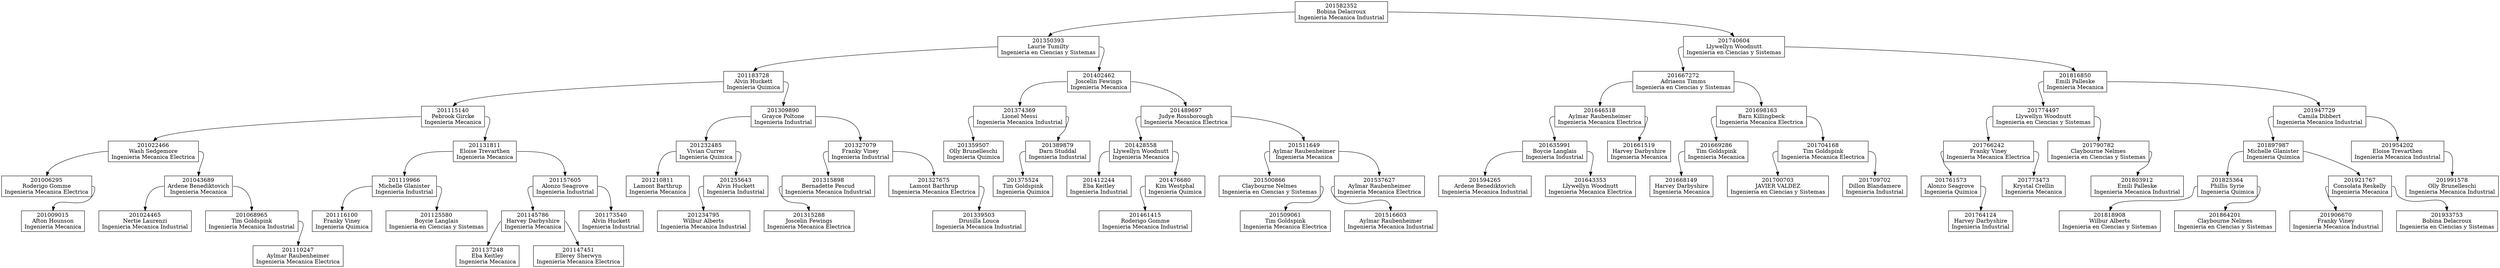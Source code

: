 digraph G {
	node [shape=box]
	nodesep=0.5
	201582352 [label="201582352
Bobina Delacroux
Ingenieria Mecanica Industrial"]
	201350393 [label="201350393
Laurie Tumilty
Ingenieria en Ciencias y Sistemas"]
	201582352 -> 201350393 [headport=n tailport=w]
	201350393 [label="201350393
Laurie Tumilty
Ingenieria en Ciencias y Sistemas"]
	201183728 [label="201183728
Alvin Huckett
Ingenieria Quimica"]
	201350393 -> 201183728 [headport=n tailport=w]
	201183728 [label="201183728
Alvin Huckett
Ingenieria Quimica"]
	201115140 [label="201115140
Pebrook Gircke
Ingenieria Mecanica"]
	201183728 -> 201115140 [headport=n tailport=w]
	201115140 [label="201115140
Pebrook Gircke
Ingenieria Mecanica"]
	201022466 [label="201022466
Wash Sedgemore
Ingenieria Mecanica Electrica"]
	201115140 -> 201022466 [headport=n tailport=w]
	201022466 [label="201022466
Wash Sedgemore
Ingenieria Mecanica Electrica"]
	201006295 [label="201006295
Roderigo Gomme
Ingenieria Mecanica Electrica"]
	201022466 -> 201006295 [headport=n tailport=w]
	201006295 [label="201006295
Roderigo Gomme
Ingenieria Mecanica Electrica"]
	201009015 [label="201009015
Afton Hounson
Ingenieria Mecanica"]
	201006295 -> 201009015 [headport=n tailport=e]
	201022466 [label="201022466
Wash Sedgemore
Ingenieria Mecanica Electrica"]
	201043689 [label="201043689
Ardene Benediktovich
Ingenieria Mecanica"]
	201022466 -> 201043689 [headport=n tailport=e]
	201043689 [label="201043689
Ardene Benediktovich
Ingenieria Mecanica"]
	201024465 [label="201024465
Nertie Laurenzi
Ingenieria Mecanica Industrial"]
	201043689 -> 201024465 [headport=n tailport=w]
	201043689 [label="201043689
Ardene Benediktovich
Ingenieria Mecanica"]
	201068965 [label="201068965
Tim Goldspink
Ingenieria Mecanica Industrial"]
	201043689 -> 201068965 [headport=n tailport=e]
	201068965 [label="201068965
Tim Goldspink
Ingenieria Mecanica Industrial"]
	201110247 [label="201110247
Aylmar Raubenheimer
Ingenieria Mecanica Electrica"]
	201068965 -> 201110247 [headport=n tailport=e]
	201115140 [label="201115140
Pebrook Gircke
Ingenieria Mecanica"]
	201131811 [label="201131811
Eloise Trevarthen
Ingenieria Mecanica"]
	201115140 -> 201131811 [headport=n tailport=e]
	201131811 [label="201131811
Eloise Trevarthen
Ingenieria Mecanica"]
	201119966 [label="201119966
Michelle Glanister
Ingenieria Industrial"]
	201131811 -> 201119966 [headport=n tailport=w]
	201119966 [label="201119966
Michelle Glanister
Ingenieria Industrial"]
	201116100 [label="201116100
Franky Viney
Ingenieria Quimica"]
	201119966 -> 201116100 [headport=n tailport=w]
	201119966 [label="201119966
Michelle Glanister
Ingenieria Industrial"]
	201125580 [label="201125580
Boycie Langlais
Ingenieria en Ciencias y Sistemas"]
	201119966 -> 201125580 [headport=n tailport=e]
	201131811 [label="201131811
Eloise Trevarthen
Ingenieria Mecanica"]
	201157605 [label="201157605
Alonzo Seagrove
Ingenieria Industrial"]
	201131811 -> 201157605 [headport=n tailport=e]
	201157605 [label="201157605
Alonzo Seagrove
Ingenieria Industrial"]
	201145786 [label="201145786
Harvey Darbyshire
Ingenieria Mecanica"]
	201157605 -> 201145786 [headport=n tailport=w]
	201145786 [label="201145786
Harvey Darbyshire
Ingenieria Mecanica"]
	201137248 [label="201137248
Eba Keitley
Ingenieria Mecanica"]
	201145786 -> 201137248 [headport=n tailport=w]
	201145786 [label="201145786
Harvey Darbyshire
Ingenieria Mecanica"]
	201147451 [label="201147451
Ellerey Sherwyn
Ingenieria Mecanica Electrica"]
	201145786 -> 201147451 [headport=n tailport=e]
	201157605 [label="201157605
Alonzo Seagrove
Ingenieria Industrial"]
	201173540 [label="201173540
Alvin Huckett
Ingenieria Industrial"]
	201157605 -> 201173540 [headport=n tailport=e]
	201183728 [label="201183728
Alvin Huckett
Ingenieria Quimica"]
	201309890 [label="201309890
Grayce Poltone
Ingenieria Industrial"]
	201183728 -> 201309890 [headport=n tailport=e]
	201309890 [label="201309890
Grayce Poltone
Ingenieria Industrial"]
	201232485 [label="201232485
Vivian Currer
Ingenieria Quimica"]
	201309890 -> 201232485 [headport=n tailport=w]
	201232485 [label="201232485
Vivian Currer
Ingenieria Quimica"]
	201210811 [label="201210811
Lamont Barthrup
Ingenieria Mecanica"]
	201232485 -> 201210811 [headport=n tailport=w]
	201232485 [label="201232485
Vivian Currer
Ingenieria Quimica"]
	201255643 [label="201255643
Alvin Huckett
Ingenieria Industrial"]
	201232485 -> 201255643 [headport=n tailport=e]
	201255643 [label="201255643
Alvin Huckett
Ingenieria Industrial"]
	201234795 [label="201234795
Wilbur Alberts
Ingenieria Mecanica Industrial"]
	201255643 -> 201234795 [headport=n tailport=w]
	201309890 [label="201309890
Grayce Poltone
Ingenieria Industrial"]
	201327079 [label="201327079
Franky Viney
Ingenieria Industrial"]
	201309890 -> 201327079 [headport=n tailport=e]
	201327079 [label="201327079
Franky Viney
Ingenieria Industrial"]
	201315898 [label="201315898
Bernadette Pescud
Ingenieria Mecanica Industrial"]
	201327079 -> 201315898 [headport=n tailport=w]
	201315898 [label="201315898
Bernadette Pescud
Ingenieria Mecanica Industrial"]
	201315288 [label="201315288
Joscelin Fewings
Ingenieria Mecanica Electrica"]
	201315898 -> 201315288 [headport=n tailport=w]
	201327079 [label="201327079
Franky Viney
Ingenieria Industrial"]
	201327675 [label="201327675
Lamont Barthrup
Ingenieria Mecanica Electrica"]
	201327079 -> 201327675 [headport=n tailport=e]
	201327675 [label="201327675
Lamont Barthrup
Ingenieria Mecanica Electrica"]
	201339503 [label="201339503
Drusilla Louca
Ingenieria Mecanica Industrial"]
	201327675 -> 201339503 [headport=n tailport=e]
	201350393 [label="201350393
Laurie Tumilty
Ingenieria en Ciencias y Sistemas"]
	201402462 [label="201402462
Joscelin Fewings
Ingenieria Mecanica"]
	201350393 -> 201402462 [headport=n tailport=e]
	201402462 [label="201402462
Joscelin Fewings
Ingenieria Mecanica"]
	201374369 [label="201374369
Lionel Messi
Ingenieria Mecanica Industrial"]
	201402462 -> 201374369 [headport=n tailport=w]
	201374369 [label="201374369
Lionel Messi
Ingenieria Mecanica Industrial"]
	201359507 [label="201359507
Olly Brunelleschi
Ingenieria Quimica"]
	201374369 -> 201359507 [headport=n tailport=w]
	201374369 [label="201374369
Lionel Messi
Ingenieria Mecanica Industrial"]
	201389879 [label="201389879
Darn Studdal
Ingenieria Industrial"]
	201374369 -> 201389879 [headport=n tailport=e]
	201389879 [label="201389879
Darn Studdal
Ingenieria Industrial"]
	201375524 [label="201375524
Tim Goldspink
Ingenieria Quimica"]
	201389879 -> 201375524 [headport=n tailport=w]
	201402462 [label="201402462
Joscelin Fewings
Ingenieria Mecanica"]
	201489697 [label="201489697
Judye Rossborough
Ingenieria Mecanica Electrica"]
	201402462 -> 201489697 [headport=n tailport=e]
	201489697 [label="201489697
Judye Rossborough
Ingenieria Mecanica Electrica"]
	201428558 [label="201428558
Llywellyn Woodnutt
Ingenieria Mecanica"]
	201489697 -> 201428558 [headport=n tailport=w]
	201428558 [label="201428558
Llywellyn Woodnutt
Ingenieria Mecanica"]
	201412244 [label="201412244
Eba Keitley
Ingenieria Industrial"]
	201428558 -> 201412244 [headport=n tailport=w]
	201428558 [label="201428558
Llywellyn Woodnutt
Ingenieria Mecanica"]
	201476680 [label="201476680
Kim Westphal
Ingenieria Quimica"]
	201428558 -> 201476680 [headport=n tailport=e]
	201476680 [label="201476680
Kim Westphal
Ingenieria Quimica"]
	201461415 [label="201461415
Roderigo Gomme
Ingenieria Mecanica Industrial"]
	201476680 -> 201461415 [headport=n tailport=w]
	201489697 [label="201489697
Judye Rossborough
Ingenieria Mecanica Electrica"]
	201511649 [label="201511649
Aylmar Raubenheimer
Ingenieria Mecanica"]
	201489697 -> 201511649 [headport=n tailport=e]
	201511649 [label="201511649
Aylmar Raubenheimer
Ingenieria Mecanica"]
	201500866 [label="201500866
Claybourne Nelmes
Ingenieria en Ciencias y Sistemas"]
	201511649 -> 201500866 [headport=n tailport=w]
	201500866 [label="201500866
Claybourne Nelmes
Ingenieria en Ciencias y Sistemas"]
	201509061 [label="201509061
Tim Goldspink
Ingenieria Mecanica Electrica"]
	201500866 -> 201509061 [headport=n tailport=e]
	201511649 [label="201511649
Aylmar Raubenheimer
Ingenieria Mecanica"]
	201537627 [label="201537627
Aylmar Raubenheimer
Ingenieria Mecanica Electrica"]
	201511649 -> 201537627 [headport=n tailport=e]
	201537627 [label="201537627
Aylmar Raubenheimer
Ingenieria Mecanica Electrica"]
	201516603 [label="201516603
Aylmar Raubenheimer
Ingenieria Mecanica Industrial"]
	201537627 -> 201516603 [headport=n tailport=w]
	201582352 [label="201582352
Bobina Delacroux
Ingenieria Mecanica Industrial"]
	201740604 [label="201740604
Llywellyn Woodnutt
Ingenieria en Ciencias y Sistemas"]
	201582352 -> 201740604 [headport=n tailport=e]
	201740604 [label="201740604
Llywellyn Woodnutt
Ingenieria en Ciencias y Sistemas"]
	201667272 [label="201667272
Adriaens Timms
Ingenieria en Ciencias y Sistemas"]
	201740604 -> 201667272 [headport=n tailport=w]
	201667272 [label="201667272
Adriaens Timms
Ingenieria en Ciencias y Sistemas"]
	201646518 [label="201646518
Aylmar Raubenheimer
Ingenieria Mecanica Electrica"]
	201667272 -> 201646518 [headport=n tailport=w]
	201646518 [label="201646518
Aylmar Raubenheimer
Ingenieria Mecanica Electrica"]
	201635991 [label="201635991
Boycie Langlais
Ingenieria Industrial"]
	201646518 -> 201635991 [headport=n tailport=w]
	201635991 [label="201635991
Boycie Langlais
Ingenieria Industrial"]
	201594265 [label="201594265
Ardene Benediktovich
Ingenieria Mecanica Industrial"]
	201635991 -> 201594265 [headport=n tailport=w]
	201635991 [label="201635991
Boycie Langlais
Ingenieria Industrial"]
	201643353 [label="201643353
Llywellyn Woodnutt
Ingenieria Mecanica Electrica"]
	201635991 -> 201643353 [headport=n tailport=e]
	201646518 [label="201646518
Aylmar Raubenheimer
Ingenieria Mecanica Electrica"]
	201661519 [label="201661519
Harvey Darbyshire
Ingenieria Mecanica"]
	201646518 -> 201661519 [headport=n tailport=e]
	201667272 [label="201667272
Adriaens Timms
Ingenieria en Ciencias y Sistemas"]
	201698163 [label="201698163
Barn Killingbeck
Ingenieria Mecanica Electrica"]
	201667272 -> 201698163 [headport=n tailport=e]
	201698163 [label="201698163
Barn Killingbeck
Ingenieria Mecanica Electrica"]
	201669286 [label="201669286
Tim Goldspink
Ingenieria Mecanica"]
	201698163 -> 201669286 [headport=n tailport=w]
	201669286 [label="201669286
Tim Goldspink
Ingenieria Mecanica"]
	201668149 [label="201668149
Harvey Darbyshire
Ingenieria Mecanica"]
	201669286 -> 201668149 [headport=n tailport=w]
	201698163 [label="201698163
Barn Killingbeck
Ingenieria Mecanica Electrica"]
	201704168 [label="201704168
Tim Goldspink
Ingenieria Mecanica Electrica"]
	201698163 -> 201704168 [headport=n tailport=e]
	201704168 [label="201704168
Tim Goldspink
Ingenieria Mecanica Electrica"]
	201700703 [label="201700703
JAVIER VALDEZ
Ingeniería en Ciencias y Sistemas"]
	201704168 -> 201700703 [headport=n tailport=w]
	201704168 [label="201704168
Tim Goldspink
Ingenieria Mecanica Electrica"]
	201709702 [label="201709702
Dillon Blandamere
Ingenieria Industrial"]
	201704168 -> 201709702 [headport=n tailport=e]
	201740604 [label="201740604
Llywellyn Woodnutt
Ingenieria en Ciencias y Sistemas"]
	201816850 [label="201816850
Emili Palleske
Ingenieria Mecanica"]
	201740604 -> 201816850 [headport=n tailport=e]
	201816850 [label="201816850
Emili Palleske
Ingenieria Mecanica"]
	201774497 [label="201774497
Llywellyn Woodnutt
Ingenieria en Ciencias y Sistemas"]
	201816850 -> 201774497 [headport=n tailport=w]
	201774497 [label="201774497
Llywellyn Woodnutt
Ingenieria en Ciencias y Sistemas"]
	201766242 [label="201766242
Franky Viney
Ingenieria Mecanica Electrica"]
	201774497 -> 201766242 [headport=n tailport=w]
	201766242 [label="201766242
Franky Viney
Ingenieria Mecanica Electrica"]
	201761573 [label="201761573
Alonzo Seagrove
Ingenieria Quimica"]
	201766242 -> 201761573 [headport=n tailport=w]
	201761573 [label="201761573
Alonzo Seagrove
Ingenieria Quimica"]
	201764124 [label="201764124
Harvey Darbyshire
Ingenieria Industrial"]
	201761573 -> 201764124 [headport=n tailport=e]
	201766242 [label="201766242
Franky Viney
Ingenieria Mecanica Electrica"]
	201773473 [label="201773473
Krystal Crellin
Ingenieria Mecanica"]
	201766242 -> 201773473 [headport=n tailport=e]
	201774497 [label="201774497
Llywellyn Woodnutt
Ingenieria en Ciencias y Sistemas"]
	201790782 [label="201790782
Claybourne Nelmes
Ingenieria en Ciencias y Sistemas"]
	201774497 -> 201790782 [headport=n tailport=e]
	201790782 [label="201790782
Claybourne Nelmes
Ingenieria en Ciencias y Sistemas"]
	201803912 [label="201803912
Emili Palleske
Ingenieria Mecanica Industrial"]
	201790782 -> 201803912 [headport=n tailport=e]
	201816850 [label="201816850
Emili Palleske
Ingenieria Mecanica"]
	201947729 [label="201947729
Camila Dibbert
Ingenieria Mecanica Industrial"]
	201816850 -> 201947729 [headport=n tailport=e]
	201947729 [label="201947729
Camila Dibbert
Ingenieria Mecanica Industrial"]
	201897987 [label="201897987
Michelle Glanister
Ingenieria Quimica"]
	201947729 -> 201897987 [headport=n tailport=w]
	201897987 [label="201897987
Michelle Glanister
Ingenieria Quimica"]
	201825364 [label="201825364
Phillis Syrie
Ingenieria Quimica"]
	201897987 -> 201825364 [headport=n tailport=w]
	201825364 [label="201825364
Phillis Syrie
Ingenieria Quimica"]
	201818908 [label="201818908
Wilbur Alberts
Ingenieria en Ciencias y Sistemas"]
	201825364 -> 201818908 [headport=n tailport=w]
	201825364 [label="201825364
Phillis Syrie
Ingenieria Quimica"]
	201864201 [label="201864201
Claybourne Nelmes
Ingenieria en Ciencias y Sistemas"]
	201825364 -> 201864201 [headport=n tailport=e]
	201897987 [label="201897987
Michelle Glanister
Ingenieria Quimica"]
	201921767 [label="201921767
Consolata Reskelly
Ingenieria Mecanica"]
	201897987 -> 201921767 [headport=n tailport=e]
	201921767 [label="201921767
Consolata Reskelly
Ingenieria Mecanica"]
	201906670 [label="201906670
Franky Viney
Ingenieria Mecanica Industrial"]
	201921767 -> 201906670 [headport=n tailport=w]
	201921767 [label="201921767
Consolata Reskelly
Ingenieria Mecanica"]
	201933753 [label="201933753
Bobina Delacroux
Ingenieria en Ciencias y Sistemas"]
	201921767 -> 201933753 [headport=n tailport=e]
	201947729 [label="201947729
Camila Dibbert
Ingenieria Mecanica Industrial"]
	201954202 [label="201954202
Eloise Trevarthen
Ingenieria Mecanica Industrial"]
	201947729 -> 201954202 [headport=n tailport=e]
	201954202 [label="201954202
Eloise Trevarthen
Ingenieria Mecanica Industrial"]
	201991578 [label="201991578
Olly Brunelleschi
Ingenieria Mecanica Industrial"]
	201954202 -> 201991578 [headport=n tailport=e]
}
